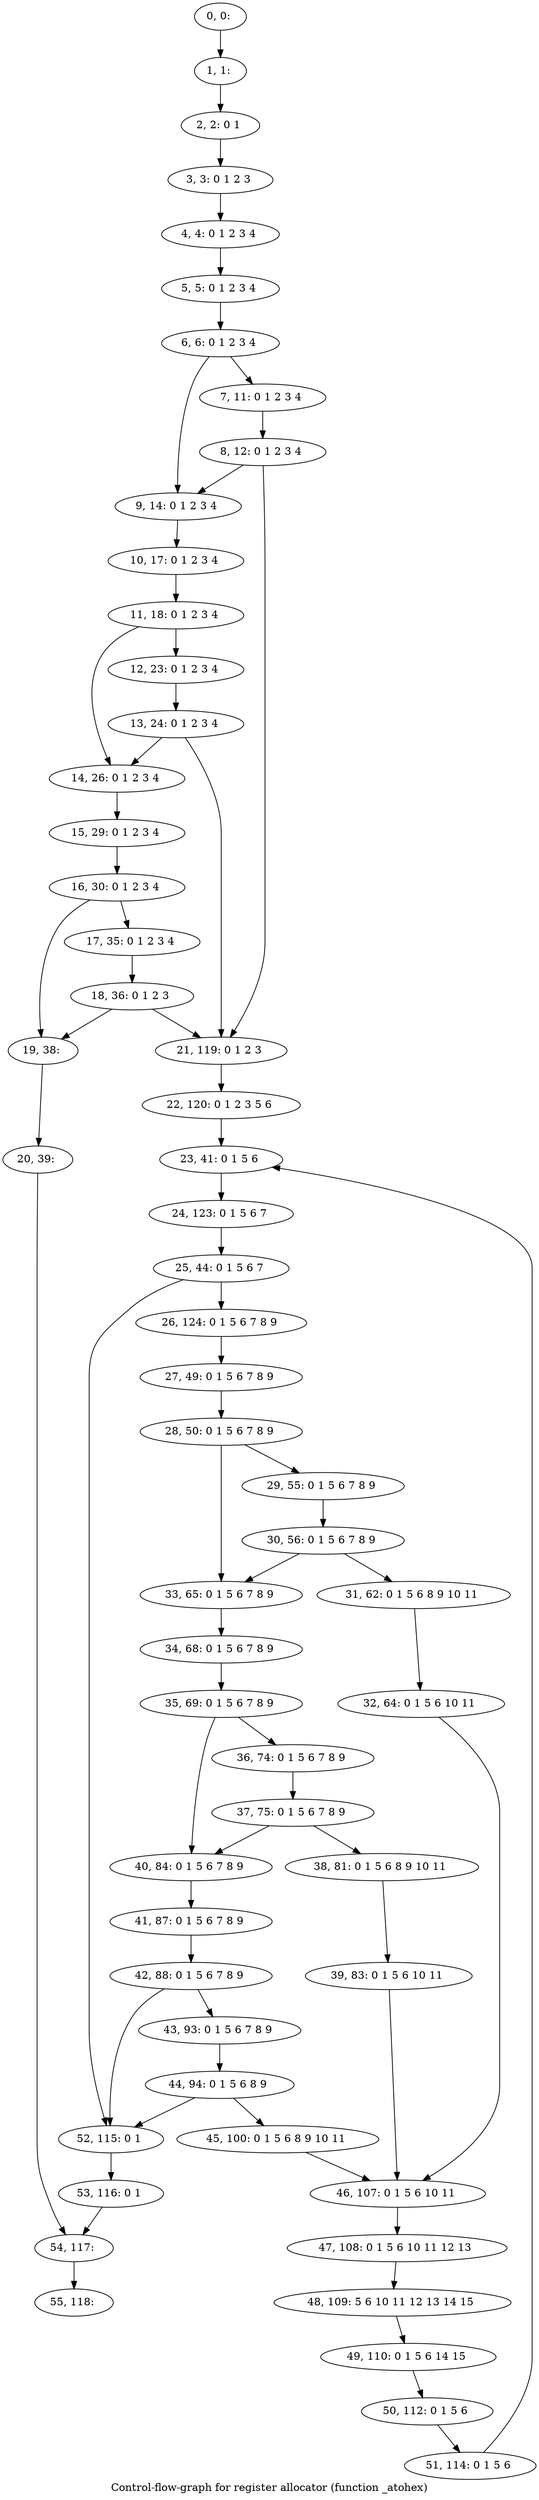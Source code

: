 digraph G {
graph [label="Control-flow-graph for register allocator (function _atohex)"]
0[label="0, 0: "];
1[label="1, 1: "];
2[label="2, 2: 0 1 "];
3[label="3, 3: 0 1 2 3 "];
4[label="4, 4: 0 1 2 3 4 "];
5[label="5, 5: 0 1 2 3 4 "];
6[label="6, 6: 0 1 2 3 4 "];
7[label="7, 11: 0 1 2 3 4 "];
8[label="8, 12: 0 1 2 3 4 "];
9[label="9, 14: 0 1 2 3 4 "];
10[label="10, 17: 0 1 2 3 4 "];
11[label="11, 18: 0 1 2 3 4 "];
12[label="12, 23: 0 1 2 3 4 "];
13[label="13, 24: 0 1 2 3 4 "];
14[label="14, 26: 0 1 2 3 4 "];
15[label="15, 29: 0 1 2 3 4 "];
16[label="16, 30: 0 1 2 3 4 "];
17[label="17, 35: 0 1 2 3 4 "];
18[label="18, 36: 0 1 2 3 "];
19[label="19, 38: "];
20[label="20, 39: "];
21[label="21, 119: 0 1 2 3 "];
22[label="22, 120: 0 1 2 3 5 6 "];
23[label="23, 41: 0 1 5 6 "];
24[label="24, 123: 0 1 5 6 7 "];
25[label="25, 44: 0 1 5 6 7 "];
26[label="26, 124: 0 1 5 6 7 8 9 "];
27[label="27, 49: 0 1 5 6 7 8 9 "];
28[label="28, 50: 0 1 5 6 7 8 9 "];
29[label="29, 55: 0 1 5 6 7 8 9 "];
30[label="30, 56: 0 1 5 6 7 8 9 "];
31[label="31, 62: 0 1 5 6 8 9 10 11 "];
32[label="32, 64: 0 1 5 6 10 11 "];
33[label="33, 65: 0 1 5 6 7 8 9 "];
34[label="34, 68: 0 1 5 6 7 8 9 "];
35[label="35, 69: 0 1 5 6 7 8 9 "];
36[label="36, 74: 0 1 5 6 7 8 9 "];
37[label="37, 75: 0 1 5 6 7 8 9 "];
38[label="38, 81: 0 1 5 6 8 9 10 11 "];
39[label="39, 83: 0 1 5 6 10 11 "];
40[label="40, 84: 0 1 5 6 7 8 9 "];
41[label="41, 87: 0 1 5 6 7 8 9 "];
42[label="42, 88: 0 1 5 6 7 8 9 "];
43[label="43, 93: 0 1 5 6 7 8 9 "];
44[label="44, 94: 0 1 5 6 8 9 "];
45[label="45, 100: 0 1 5 6 8 9 10 11 "];
46[label="46, 107: 0 1 5 6 10 11 "];
47[label="47, 108: 0 1 5 6 10 11 12 13 "];
48[label="48, 109: 5 6 10 11 12 13 14 15 "];
49[label="49, 110: 0 1 5 6 14 15 "];
50[label="50, 112: 0 1 5 6 "];
51[label="51, 114: 0 1 5 6 "];
52[label="52, 115: 0 1 "];
53[label="53, 116: 0 1 "];
54[label="54, 117: "];
55[label="55, 118: "];
0->1 ;
1->2 ;
2->3 ;
3->4 ;
4->5 ;
5->6 ;
6->7 ;
6->9 ;
7->8 ;
8->9 ;
8->21 ;
9->10 ;
10->11 ;
11->12 ;
11->14 ;
12->13 ;
13->14 ;
13->21 ;
14->15 ;
15->16 ;
16->17 ;
16->19 ;
17->18 ;
18->19 ;
18->21 ;
19->20 ;
20->54 ;
21->22 ;
22->23 ;
23->24 ;
24->25 ;
25->26 ;
25->52 ;
26->27 ;
27->28 ;
28->29 ;
28->33 ;
29->30 ;
30->31 ;
30->33 ;
31->32 ;
32->46 ;
33->34 ;
34->35 ;
35->36 ;
35->40 ;
36->37 ;
37->38 ;
37->40 ;
38->39 ;
39->46 ;
40->41 ;
41->42 ;
42->43 ;
42->52 ;
43->44 ;
44->45 ;
44->52 ;
45->46 ;
46->47 ;
47->48 ;
48->49 ;
49->50 ;
50->51 ;
51->23 ;
52->53 ;
53->54 ;
54->55 ;
}
